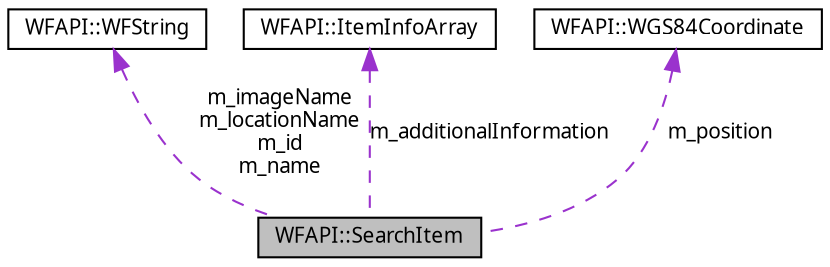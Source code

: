 digraph G
{
  edge [fontname="FreeSans.ttf",fontsize=10,labelfontname="FreeSans.ttf",labelfontsize=10];
  node [fontname="FreeSans.ttf",fontsize=10,shape=record];
  Node1 [label="WFAPI::SearchItem",height=0.2,width=0.4,color="black", fillcolor="grey75", style="filled" fontcolor="black"];
  Node2 -> Node1 [dir=back,color="darkorchid3",fontsize=10,style="dashed",label="m_imageName\nm_locationName\nm_id\nm_name",fontname="FreeSans.ttf"];
  Node2 [label="WFAPI::WFString",height=0.2,width=0.4,color="black", fillcolor="white", style="filled",URL="$classWFAPI_1_1WFString.html"];
  Node3 -> Node1 [dir=back,color="darkorchid3",fontsize=10,style="dashed",label="m_additionalInformation",fontname="FreeSans.ttf"];
  Node3 [label="WFAPI::ItemInfoArray",height=0.2,width=0.4,color="black", fillcolor="white", style="filled",URL="$classWFAPI_1_1ItemInfoArray.html"];
  Node4 -> Node1 [dir=back,color="darkorchid3",fontsize=10,style="dashed",label="m_position",fontname="FreeSans.ttf"];
  Node4 [label="WFAPI::WGS84Coordinate",height=0.2,width=0.4,color="black", fillcolor="white", style="filled",URL="$classWFAPI_1_1WGS84Coordinate.html"];
}
